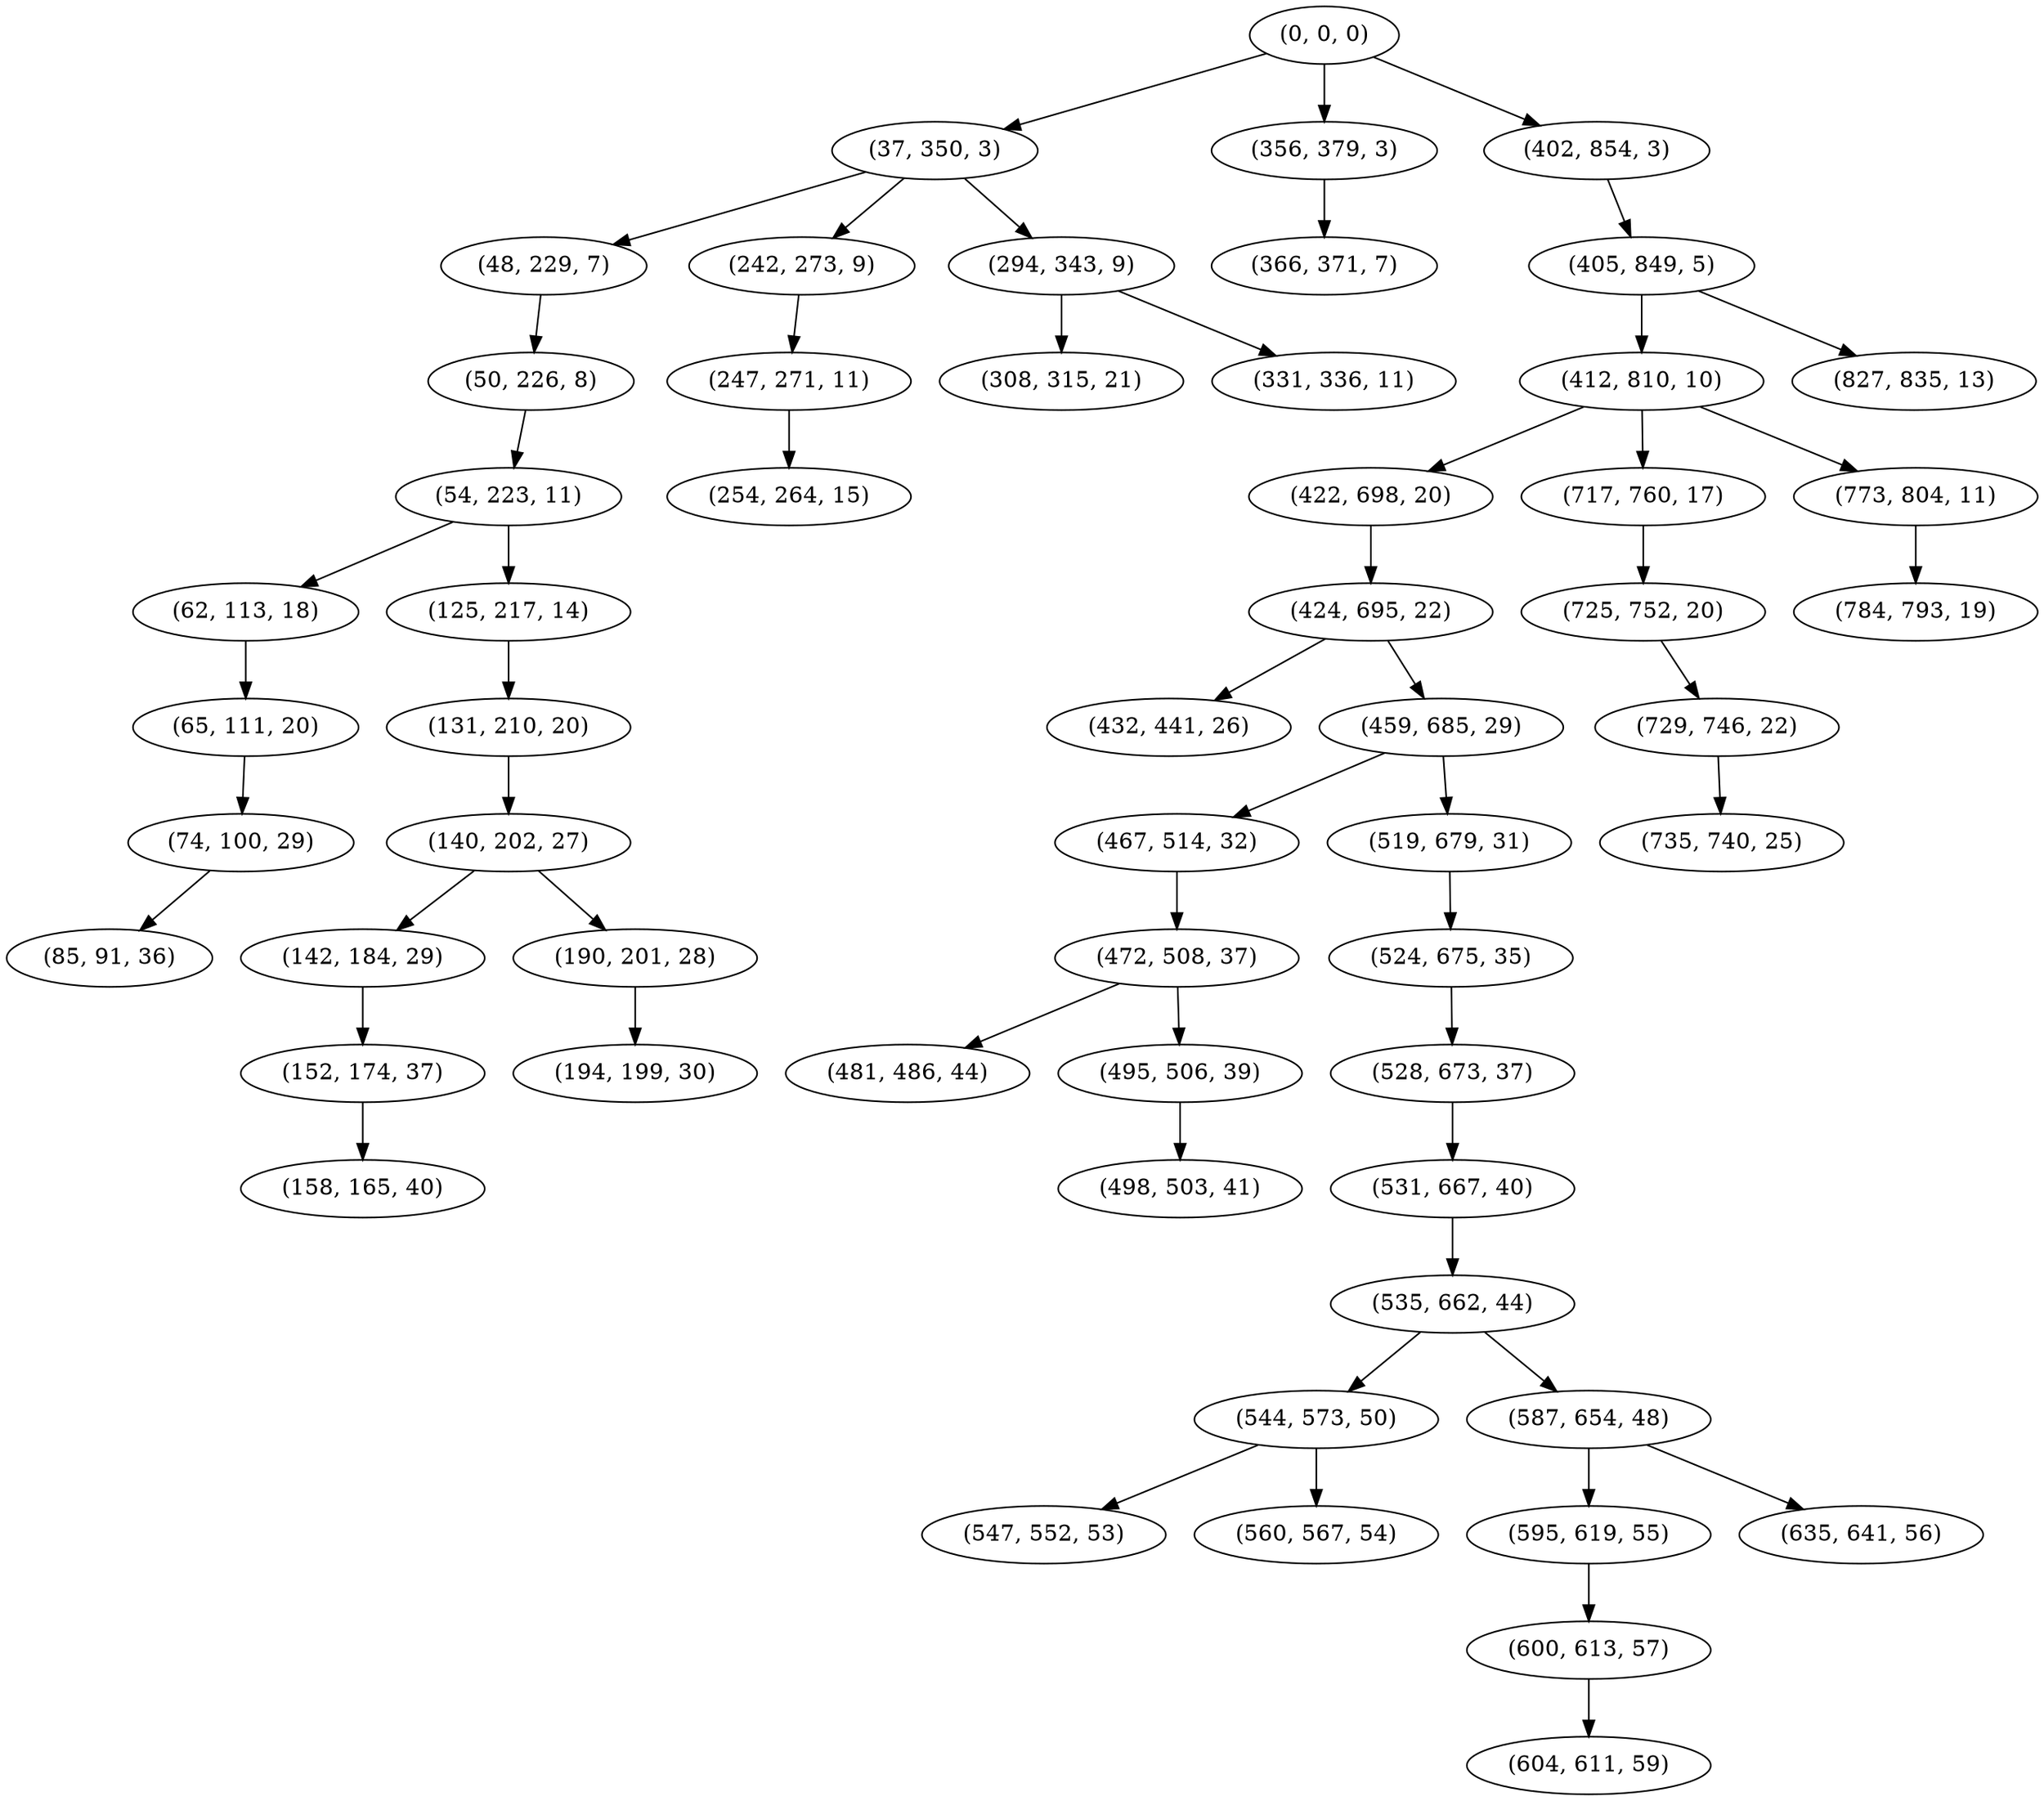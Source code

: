 digraph tree {
    "(0, 0, 0)";
    "(37, 350, 3)";
    "(48, 229, 7)";
    "(50, 226, 8)";
    "(54, 223, 11)";
    "(62, 113, 18)";
    "(65, 111, 20)";
    "(74, 100, 29)";
    "(85, 91, 36)";
    "(125, 217, 14)";
    "(131, 210, 20)";
    "(140, 202, 27)";
    "(142, 184, 29)";
    "(152, 174, 37)";
    "(158, 165, 40)";
    "(190, 201, 28)";
    "(194, 199, 30)";
    "(242, 273, 9)";
    "(247, 271, 11)";
    "(254, 264, 15)";
    "(294, 343, 9)";
    "(308, 315, 21)";
    "(331, 336, 11)";
    "(356, 379, 3)";
    "(366, 371, 7)";
    "(402, 854, 3)";
    "(405, 849, 5)";
    "(412, 810, 10)";
    "(422, 698, 20)";
    "(424, 695, 22)";
    "(432, 441, 26)";
    "(459, 685, 29)";
    "(467, 514, 32)";
    "(472, 508, 37)";
    "(481, 486, 44)";
    "(495, 506, 39)";
    "(498, 503, 41)";
    "(519, 679, 31)";
    "(524, 675, 35)";
    "(528, 673, 37)";
    "(531, 667, 40)";
    "(535, 662, 44)";
    "(544, 573, 50)";
    "(547, 552, 53)";
    "(560, 567, 54)";
    "(587, 654, 48)";
    "(595, 619, 55)";
    "(600, 613, 57)";
    "(604, 611, 59)";
    "(635, 641, 56)";
    "(717, 760, 17)";
    "(725, 752, 20)";
    "(729, 746, 22)";
    "(735, 740, 25)";
    "(773, 804, 11)";
    "(784, 793, 19)";
    "(827, 835, 13)";
    "(0, 0, 0)" -> "(37, 350, 3)";
    "(0, 0, 0)" -> "(356, 379, 3)";
    "(0, 0, 0)" -> "(402, 854, 3)";
    "(37, 350, 3)" -> "(48, 229, 7)";
    "(37, 350, 3)" -> "(242, 273, 9)";
    "(37, 350, 3)" -> "(294, 343, 9)";
    "(48, 229, 7)" -> "(50, 226, 8)";
    "(50, 226, 8)" -> "(54, 223, 11)";
    "(54, 223, 11)" -> "(62, 113, 18)";
    "(54, 223, 11)" -> "(125, 217, 14)";
    "(62, 113, 18)" -> "(65, 111, 20)";
    "(65, 111, 20)" -> "(74, 100, 29)";
    "(74, 100, 29)" -> "(85, 91, 36)";
    "(125, 217, 14)" -> "(131, 210, 20)";
    "(131, 210, 20)" -> "(140, 202, 27)";
    "(140, 202, 27)" -> "(142, 184, 29)";
    "(140, 202, 27)" -> "(190, 201, 28)";
    "(142, 184, 29)" -> "(152, 174, 37)";
    "(152, 174, 37)" -> "(158, 165, 40)";
    "(190, 201, 28)" -> "(194, 199, 30)";
    "(242, 273, 9)" -> "(247, 271, 11)";
    "(247, 271, 11)" -> "(254, 264, 15)";
    "(294, 343, 9)" -> "(308, 315, 21)";
    "(294, 343, 9)" -> "(331, 336, 11)";
    "(356, 379, 3)" -> "(366, 371, 7)";
    "(402, 854, 3)" -> "(405, 849, 5)";
    "(405, 849, 5)" -> "(412, 810, 10)";
    "(405, 849, 5)" -> "(827, 835, 13)";
    "(412, 810, 10)" -> "(422, 698, 20)";
    "(412, 810, 10)" -> "(717, 760, 17)";
    "(412, 810, 10)" -> "(773, 804, 11)";
    "(422, 698, 20)" -> "(424, 695, 22)";
    "(424, 695, 22)" -> "(432, 441, 26)";
    "(424, 695, 22)" -> "(459, 685, 29)";
    "(459, 685, 29)" -> "(467, 514, 32)";
    "(459, 685, 29)" -> "(519, 679, 31)";
    "(467, 514, 32)" -> "(472, 508, 37)";
    "(472, 508, 37)" -> "(481, 486, 44)";
    "(472, 508, 37)" -> "(495, 506, 39)";
    "(495, 506, 39)" -> "(498, 503, 41)";
    "(519, 679, 31)" -> "(524, 675, 35)";
    "(524, 675, 35)" -> "(528, 673, 37)";
    "(528, 673, 37)" -> "(531, 667, 40)";
    "(531, 667, 40)" -> "(535, 662, 44)";
    "(535, 662, 44)" -> "(544, 573, 50)";
    "(535, 662, 44)" -> "(587, 654, 48)";
    "(544, 573, 50)" -> "(547, 552, 53)";
    "(544, 573, 50)" -> "(560, 567, 54)";
    "(587, 654, 48)" -> "(595, 619, 55)";
    "(587, 654, 48)" -> "(635, 641, 56)";
    "(595, 619, 55)" -> "(600, 613, 57)";
    "(600, 613, 57)" -> "(604, 611, 59)";
    "(717, 760, 17)" -> "(725, 752, 20)";
    "(725, 752, 20)" -> "(729, 746, 22)";
    "(729, 746, 22)" -> "(735, 740, 25)";
    "(773, 804, 11)" -> "(784, 793, 19)";
}
